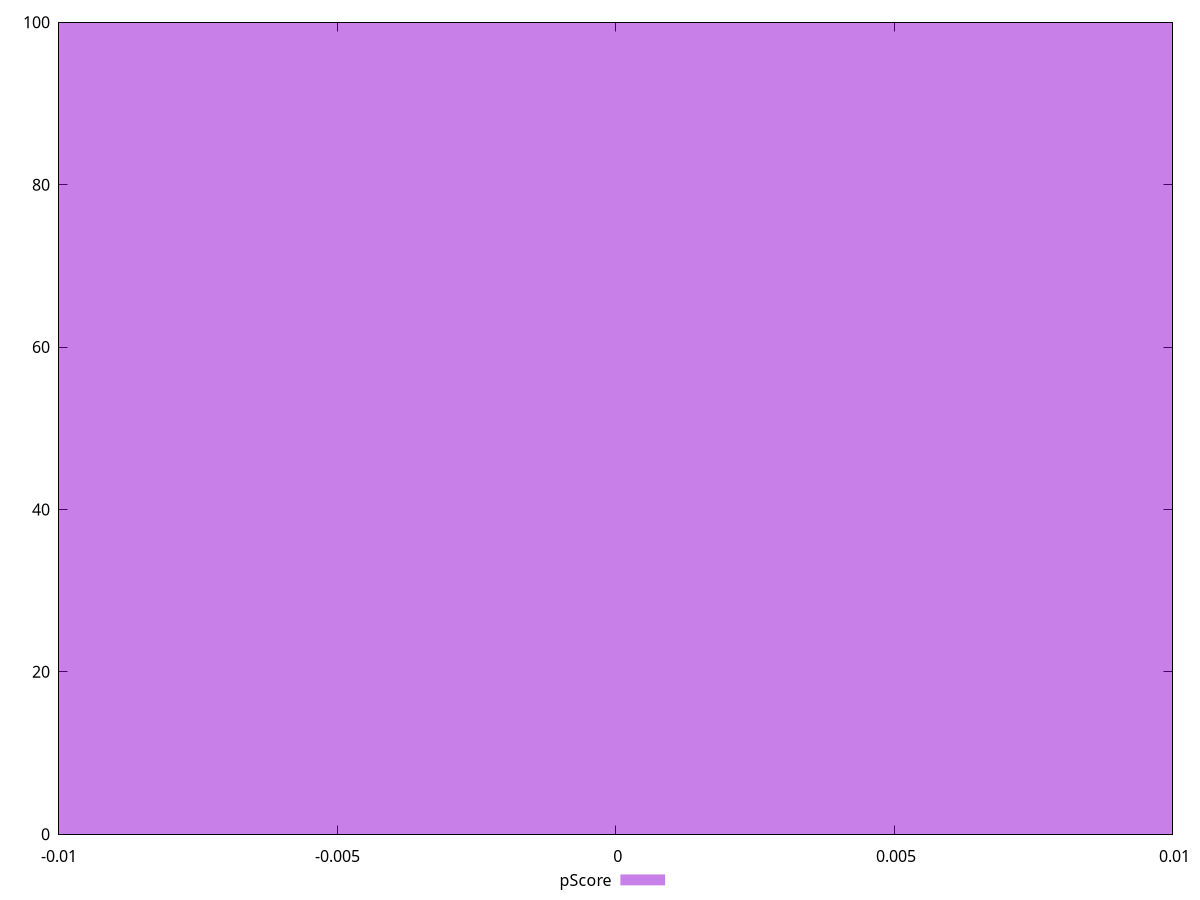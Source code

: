 reset

$pScore <<EOF
0 100
EOF

set key outside below
set boxwidth 0.1
set xrange [-0.01:0.01]
set yrange [0:100]
set trange [0:100]
set style fill transparent solid 0.5 noborder
set terminal svg size 640, 490 enhanced background rgb 'white'
set output "report_00018_2021-02-10T15-25-16.877Z/total-byte-weight/samples/pages+cached+noadtech+nomedia+nocss/pScore/histogram.svg"

plot $pScore title "pScore" with boxes

reset
